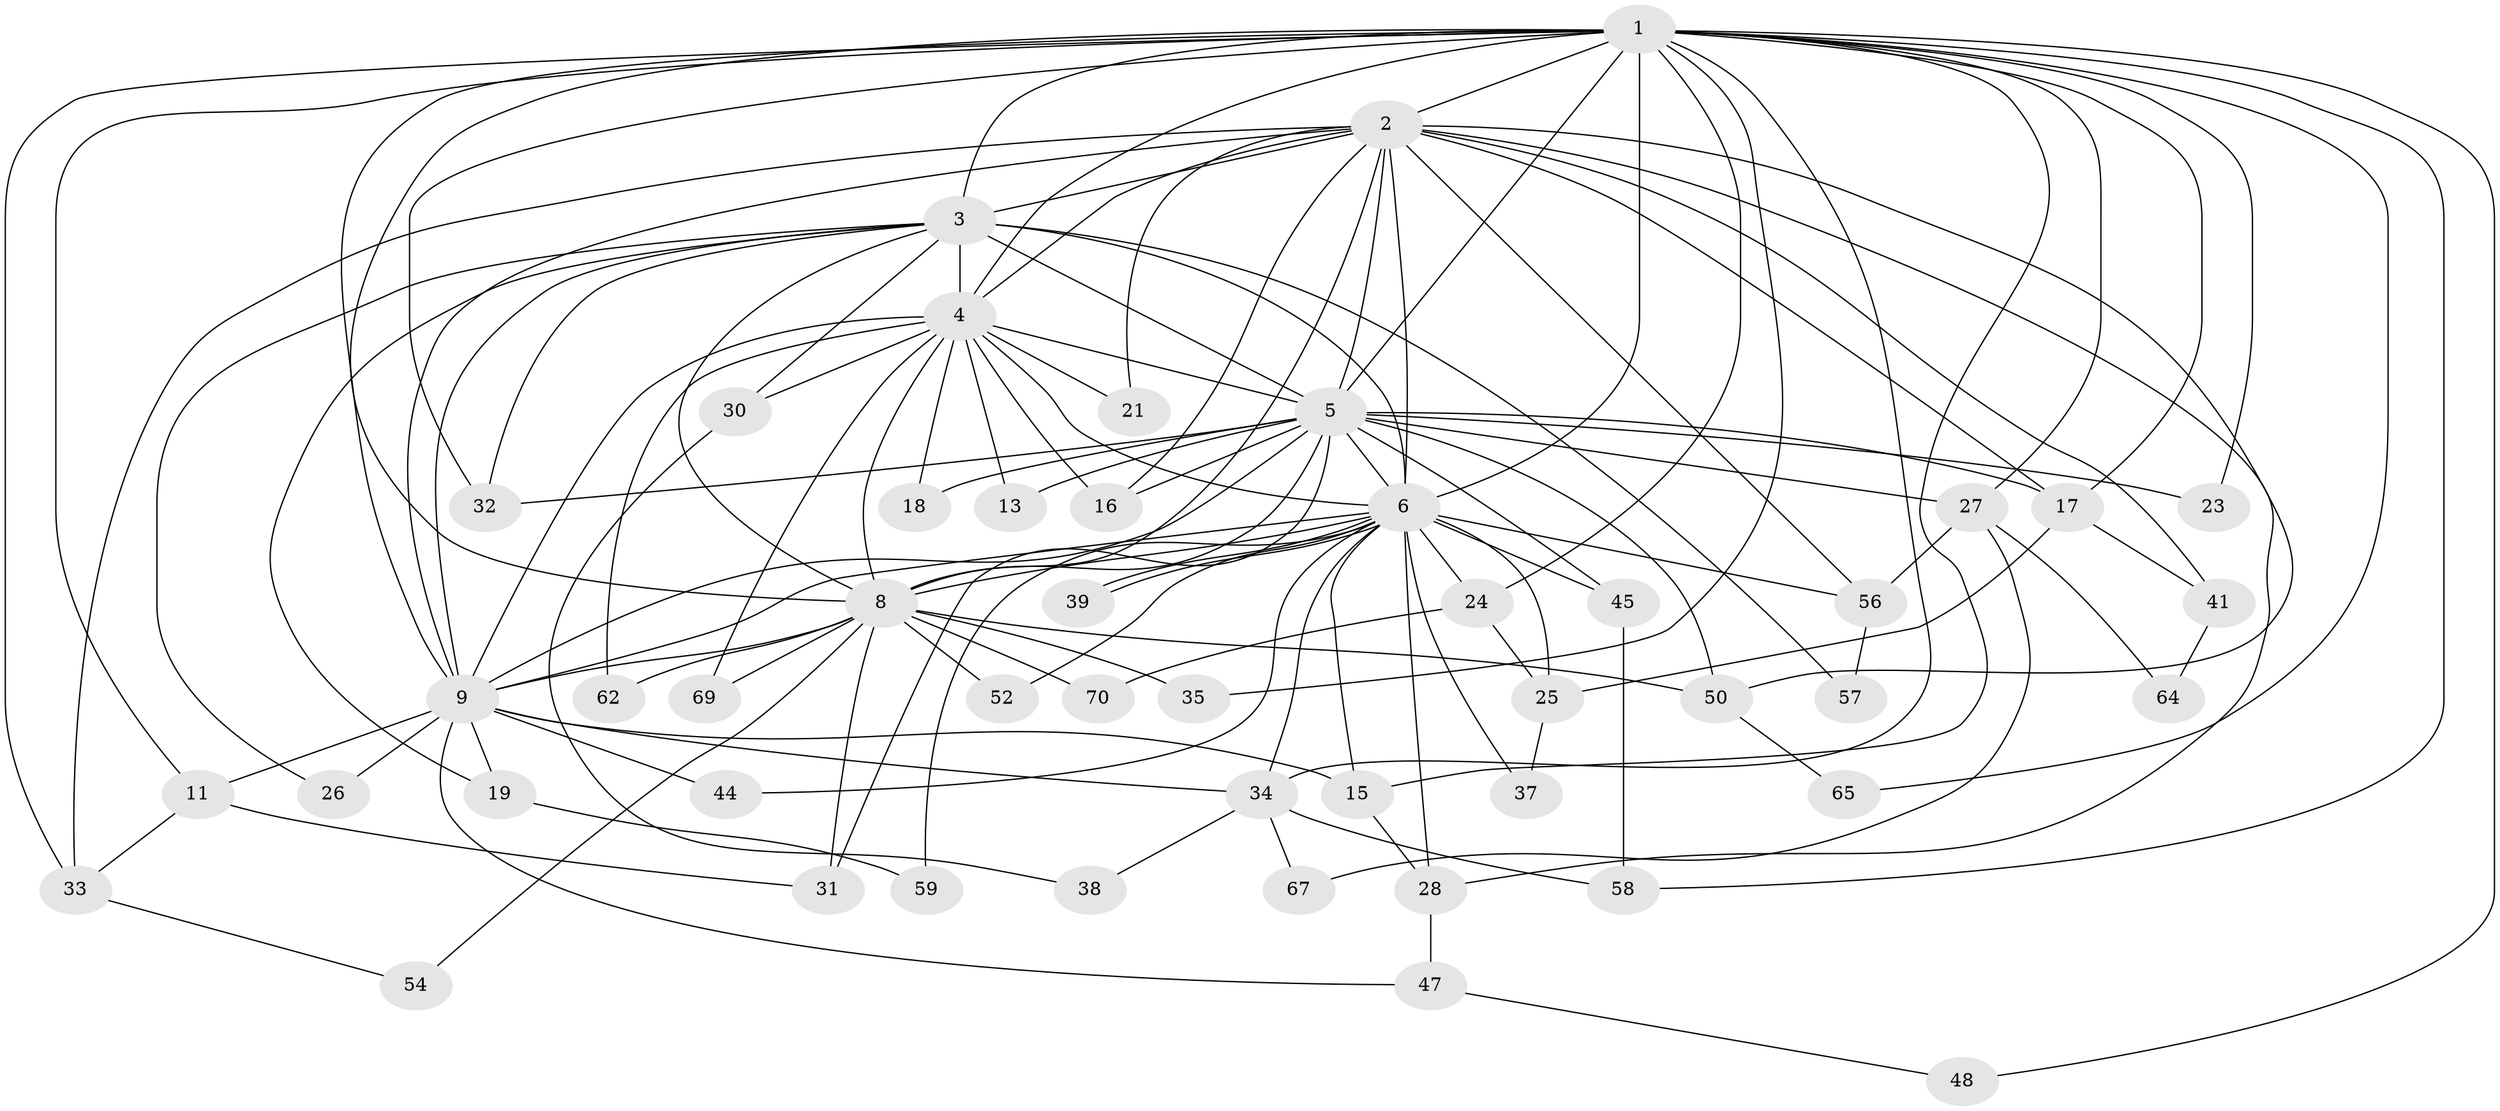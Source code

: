 // Generated by graph-tools (version 1.1) at 2025/23/03/03/25 07:23:41]
// undirected, 49 vertices, 122 edges
graph export_dot {
graph [start="1"]
  node [color=gray90,style=filled];
  1 [super="+63"];
  2 [super="+22"];
  3 [super="+14"];
  4 [super="+29"];
  5 [super="+40"];
  6 [super="+7"];
  8 [super="+10"];
  9 [super="+12"];
  11;
  13;
  15 [super="+49"];
  16 [super="+66"];
  17 [super="+20"];
  18;
  19 [super="+43"];
  21;
  23;
  24 [super="+51"];
  25 [super="+46"];
  26;
  27 [super="+60"];
  28 [super="+42"];
  30;
  31 [super="+36"];
  32;
  33 [super="+68"];
  34 [super="+53"];
  35;
  37;
  38;
  39;
  41;
  44;
  45 [super="+61"];
  47;
  48;
  50 [super="+55"];
  52;
  54;
  56;
  57;
  58;
  59;
  62;
  64;
  65;
  67;
  69;
  70;
  1 -- 2;
  1 -- 3;
  1 -- 4 [weight=2];
  1 -- 5;
  1 -- 6 [weight=2];
  1 -- 8 [weight=2];
  1 -- 9;
  1 -- 11;
  1 -- 15;
  1 -- 17 [weight=2];
  1 -- 23;
  1 -- 27;
  1 -- 34;
  1 -- 35;
  1 -- 48;
  1 -- 58;
  1 -- 65;
  1 -- 33;
  1 -- 32;
  1 -- 24;
  2 -- 3;
  2 -- 4;
  2 -- 5;
  2 -- 6 [weight=2];
  2 -- 8 [weight=2];
  2 -- 9;
  2 -- 16;
  2 -- 21;
  2 -- 28;
  2 -- 33;
  2 -- 41;
  2 -- 50;
  2 -- 56;
  2 -- 17;
  3 -- 4;
  3 -- 5;
  3 -- 6 [weight=3];
  3 -- 8 [weight=2];
  3 -- 9;
  3 -- 19;
  3 -- 26;
  3 -- 30;
  3 -- 32;
  3 -- 57;
  4 -- 5;
  4 -- 6 [weight=2];
  4 -- 8 [weight=2];
  4 -- 9;
  4 -- 13;
  4 -- 16;
  4 -- 18;
  4 -- 21;
  4 -- 30;
  4 -- 62;
  4 -- 69;
  5 -- 6 [weight=3];
  5 -- 8 [weight=2];
  5 -- 9 [weight=2];
  5 -- 13;
  5 -- 17;
  5 -- 18;
  5 -- 23;
  5 -- 27;
  5 -- 32;
  5 -- 45;
  5 -- 50;
  5 -- 16;
  5 -- 31;
  6 -- 8 [weight=4];
  6 -- 9 [weight=2];
  6 -- 25;
  6 -- 34;
  6 -- 39;
  6 -- 39;
  6 -- 15;
  6 -- 24;
  6 -- 37;
  6 -- 44;
  6 -- 45;
  6 -- 52;
  6 -- 56;
  6 -- 59;
  6 -- 28;
  8 -- 9 [weight=2];
  8 -- 35;
  8 -- 54;
  8 -- 62;
  8 -- 70;
  8 -- 69;
  8 -- 52;
  8 -- 31;
  8 -- 50;
  9 -- 11;
  9 -- 19 [weight=2];
  9 -- 26;
  9 -- 44;
  9 -- 47;
  9 -- 34;
  9 -- 15;
  11 -- 31;
  11 -- 33;
  15 -- 28;
  17 -- 41;
  17 -- 25;
  19 -- 59;
  24 -- 25;
  24 -- 70;
  25 -- 37;
  27 -- 64;
  27 -- 56;
  27 -- 67;
  28 -- 47;
  30 -- 38;
  33 -- 54;
  34 -- 38;
  34 -- 67;
  34 -- 58;
  41 -- 64;
  45 -- 58;
  47 -- 48;
  50 -- 65;
  56 -- 57;
}

